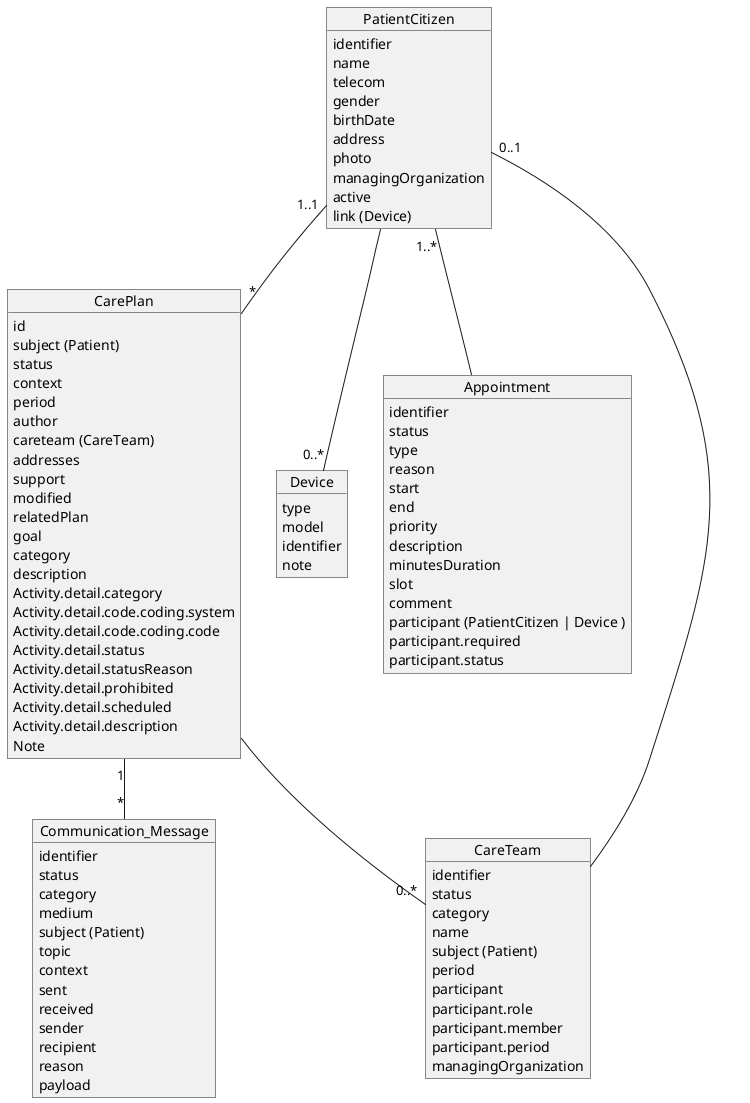 @startuml
object PatientCitizen{
    identifier
    name
    telecom
    gender
    birthDate
    address
    photo
    managingOrganization
    active
    link (Device)
}

object CareTeam{
    identifier
    status
    category
    name
    subject (Patient)
    period
    participant
    participant.role
    participant.member
    participant.period
    managingOrganization
}

object CarePlan{
    id
    subject (Patient)
    status
    context
    period
    author
    careteam (CareTeam)
    addresses
    support
    modified
    relatedPlan
    goal
    category
    description
    Activity.detail.category
    Activity.detail.code.coding.system
    Activity.detail.code.coding.code
    Activity.detail.status
    Activity.detail.statusReason
    Activity.detail.prohibited
    Activity.detail.scheduled
    Activity.detail.description
    Note
}


object Communication_Message{
    identifier
    status
    category
    medium
    subject (Patient)
    topic
    context
    sent
    received
    sender
    recipient
    reason
    payload    
}

object Device{
    type
    model
    identifier
    note
}

object Appointment{
    identifier
    status
    type
    reason
    start
    end
    priority
    description
    minutesDuration
    slot
    comment
    participant (PatientCitizen | Device )
    participant.required
    participant.status
}

PatientCitizen -- "0..*" Device
PatientCitizen "1..*" -- Appointment

PatientCitizen "1..1" -- "*" CarePlan

CarePlan -- "0..*" CareTeam
CarePlan "1" -- "*" Communication_Message

CareTeam -- "0..1" PatientCitizen

@enduml
